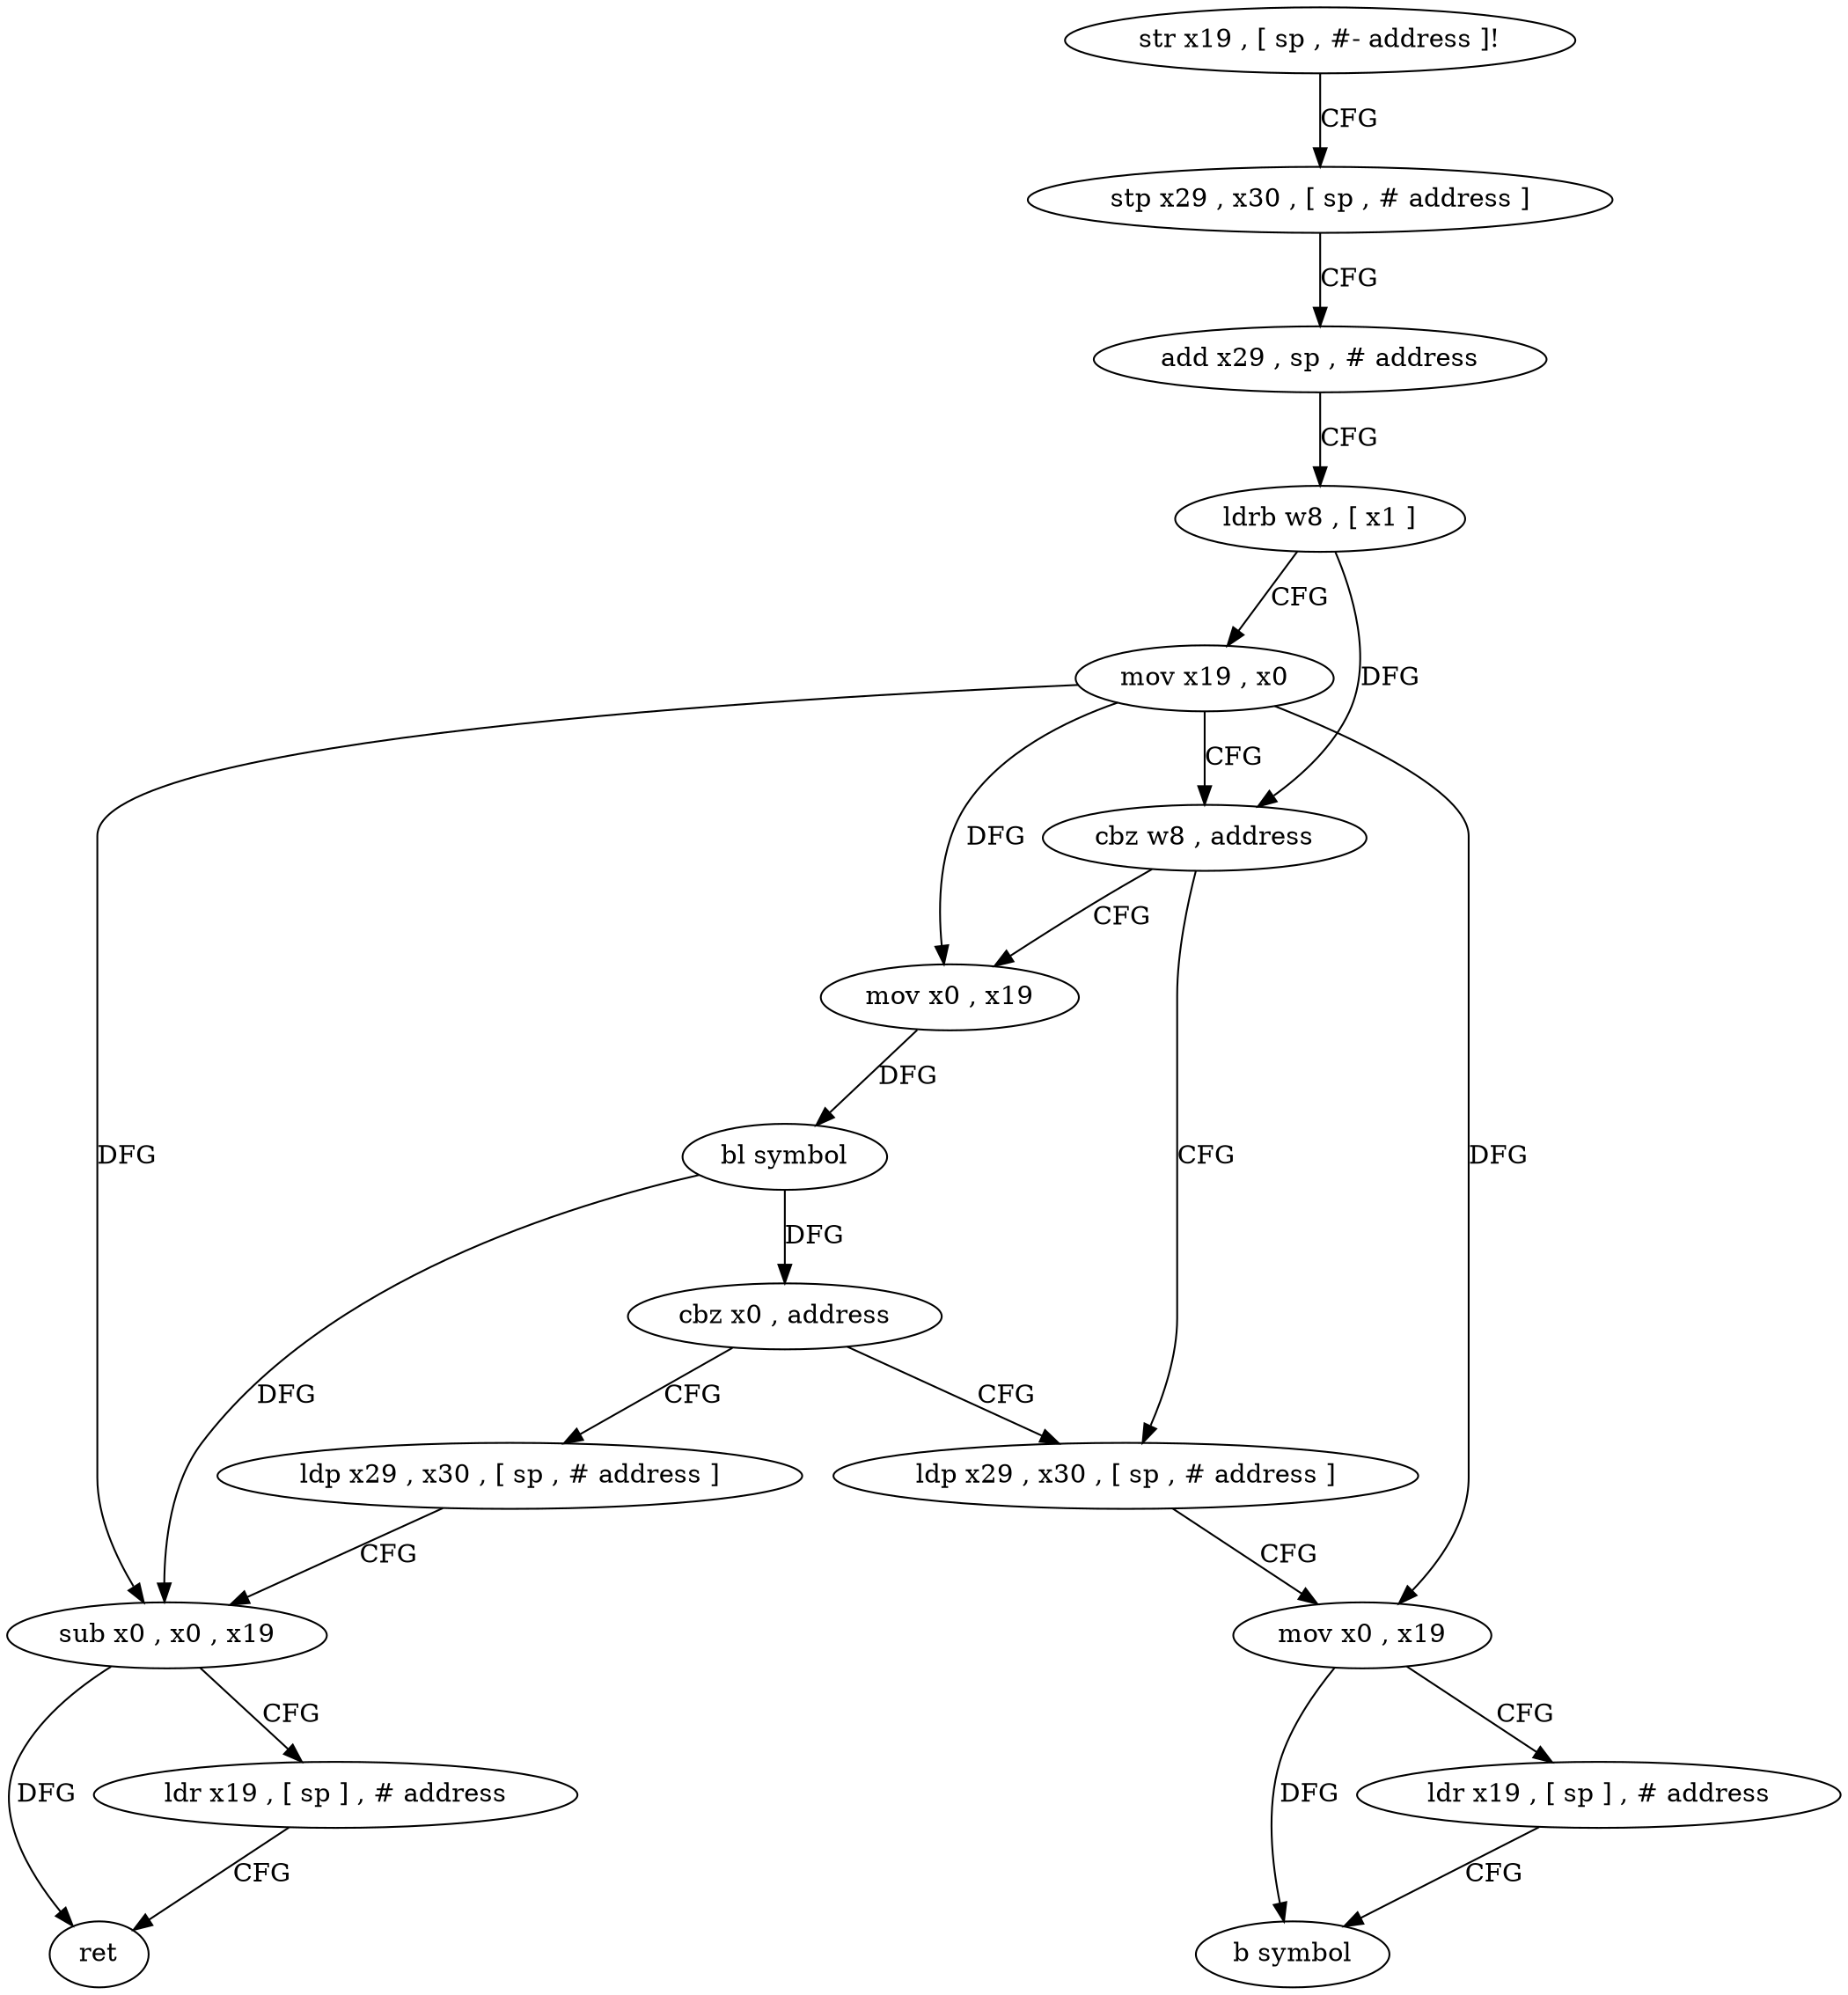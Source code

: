 digraph "func" {
"4265448" [label = "str x19 , [ sp , #- address ]!" ]
"4265452" [label = "stp x29 , x30 , [ sp , # address ]" ]
"4265456" [label = "add x29 , sp , # address" ]
"4265460" [label = "ldrb w8 , [ x1 ]" ]
"4265464" [label = "mov x19 , x0" ]
"4265468" [label = "cbz w8 , address" ]
"4265500" [label = "ldp x29 , x30 , [ sp , # address ]" ]
"4265472" [label = "mov x0 , x19" ]
"4265504" [label = "mov x0 , x19" ]
"4265508" [label = "ldr x19 , [ sp ] , # address" ]
"4265512" [label = "b symbol" ]
"4265476" [label = "bl symbol" ]
"4265480" [label = "cbz x0 , address" ]
"4265484" [label = "ldp x29 , x30 , [ sp , # address ]" ]
"4265488" [label = "sub x0 , x0 , x19" ]
"4265492" [label = "ldr x19 , [ sp ] , # address" ]
"4265496" [label = "ret" ]
"4265448" -> "4265452" [ label = "CFG" ]
"4265452" -> "4265456" [ label = "CFG" ]
"4265456" -> "4265460" [ label = "CFG" ]
"4265460" -> "4265464" [ label = "CFG" ]
"4265460" -> "4265468" [ label = "DFG" ]
"4265464" -> "4265468" [ label = "CFG" ]
"4265464" -> "4265504" [ label = "DFG" ]
"4265464" -> "4265472" [ label = "DFG" ]
"4265464" -> "4265488" [ label = "DFG" ]
"4265468" -> "4265500" [ label = "CFG" ]
"4265468" -> "4265472" [ label = "CFG" ]
"4265500" -> "4265504" [ label = "CFG" ]
"4265472" -> "4265476" [ label = "DFG" ]
"4265504" -> "4265508" [ label = "CFG" ]
"4265504" -> "4265512" [ label = "DFG" ]
"4265508" -> "4265512" [ label = "CFG" ]
"4265476" -> "4265480" [ label = "DFG" ]
"4265476" -> "4265488" [ label = "DFG" ]
"4265480" -> "4265500" [ label = "CFG" ]
"4265480" -> "4265484" [ label = "CFG" ]
"4265484" -> "4265488" [ label = "CFG" ]
"4265488" -> "4265492" [ label = "CFG" ]
"4265488" -> "4265496" [ label = "DFG" ]
"4265492" -> "4265496" [ label = "CFG" ]
}
